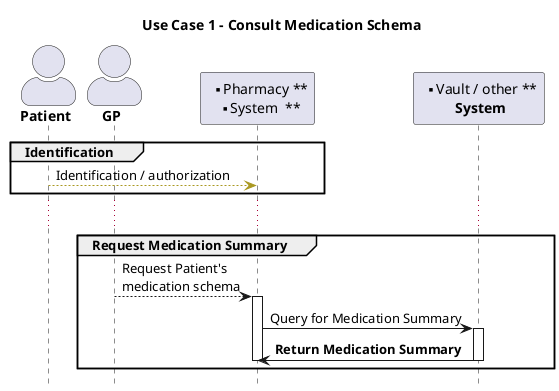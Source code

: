@startuml
title Use Case 1 - Consult Medication Schema
skinparam actorStyle awesome

hide footbox

'!include ./style.iuml

actor "**Patient**" as P
actor "**GP**" as GP
Participant "** Pharmacy **\n**  System  **" as PIS
Participant "** Vault / other **\n **  System  **" as V

group Identification
P -[#A92]-> PIS : Identification / authorization
end
...

group Request Medication Summary
GP --> PIS : Request Patient's\nmedication schema 
activate PIS
PIS -> V : Query for Medication Summary
activate V
PIS <- V : **Return Medication Summary**
deactivate V
deactivate PIS
end


@enduml
